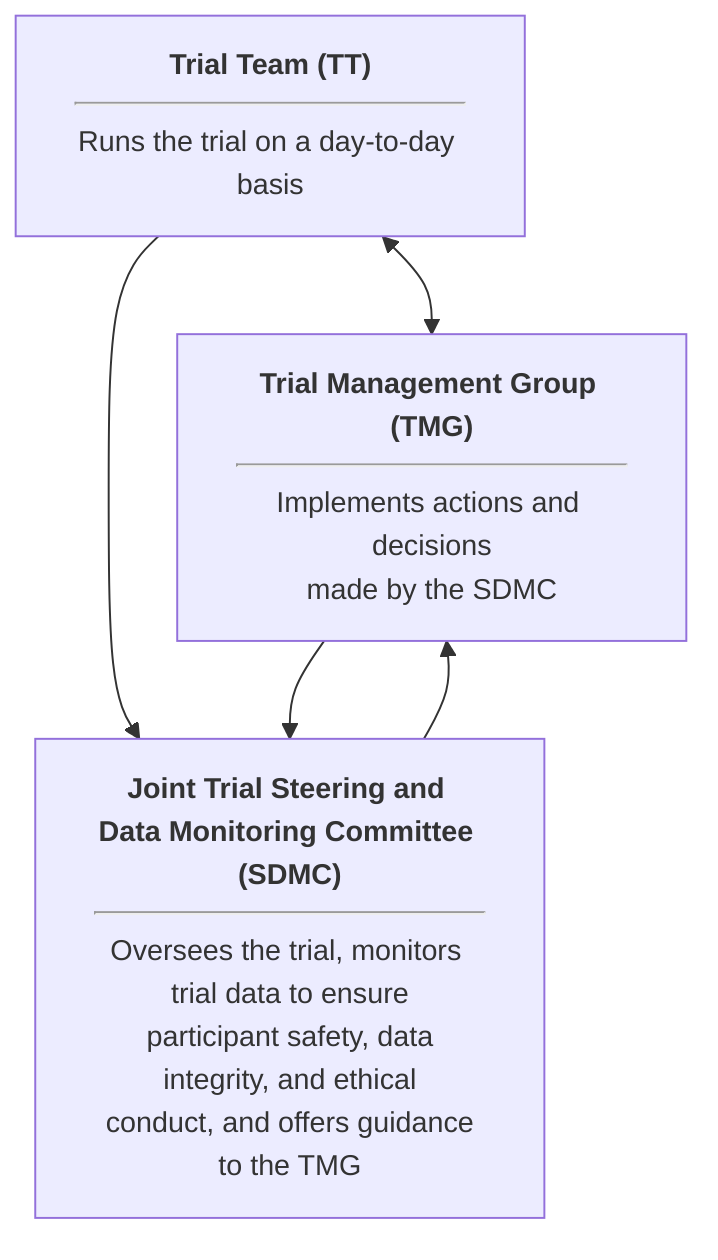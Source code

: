flowchart
    %%{init:{'flowchart':{'nodeSpacing': 50,'rankSpacing': 50,'curve': 'basis'}, 'themeVariables':{'darkMode': true, 'fontSize': '11pt'}}}%%
    direction TB
    TT["<b>Trial Team (TT)</b><hr>Runs the trial on a day-to-day basis"]
    TMG["<b>Trial Management Group (TMG)</b><hr>Implements actions and decisions<br>made by the SDMC"]
    SDMC["<b>Joint Trial Steering and Data Monitoring Committee (SDMC)</b><hr>Oversees the trial, monitors trial data to ensure<br> participant safety, data integrity, and ethical<br> conduct, and offers guidance to the TMG"]
    TT <--> TMG
    TT --> SDMC
    TMG --> SDMC
    SDMC --> TMG
